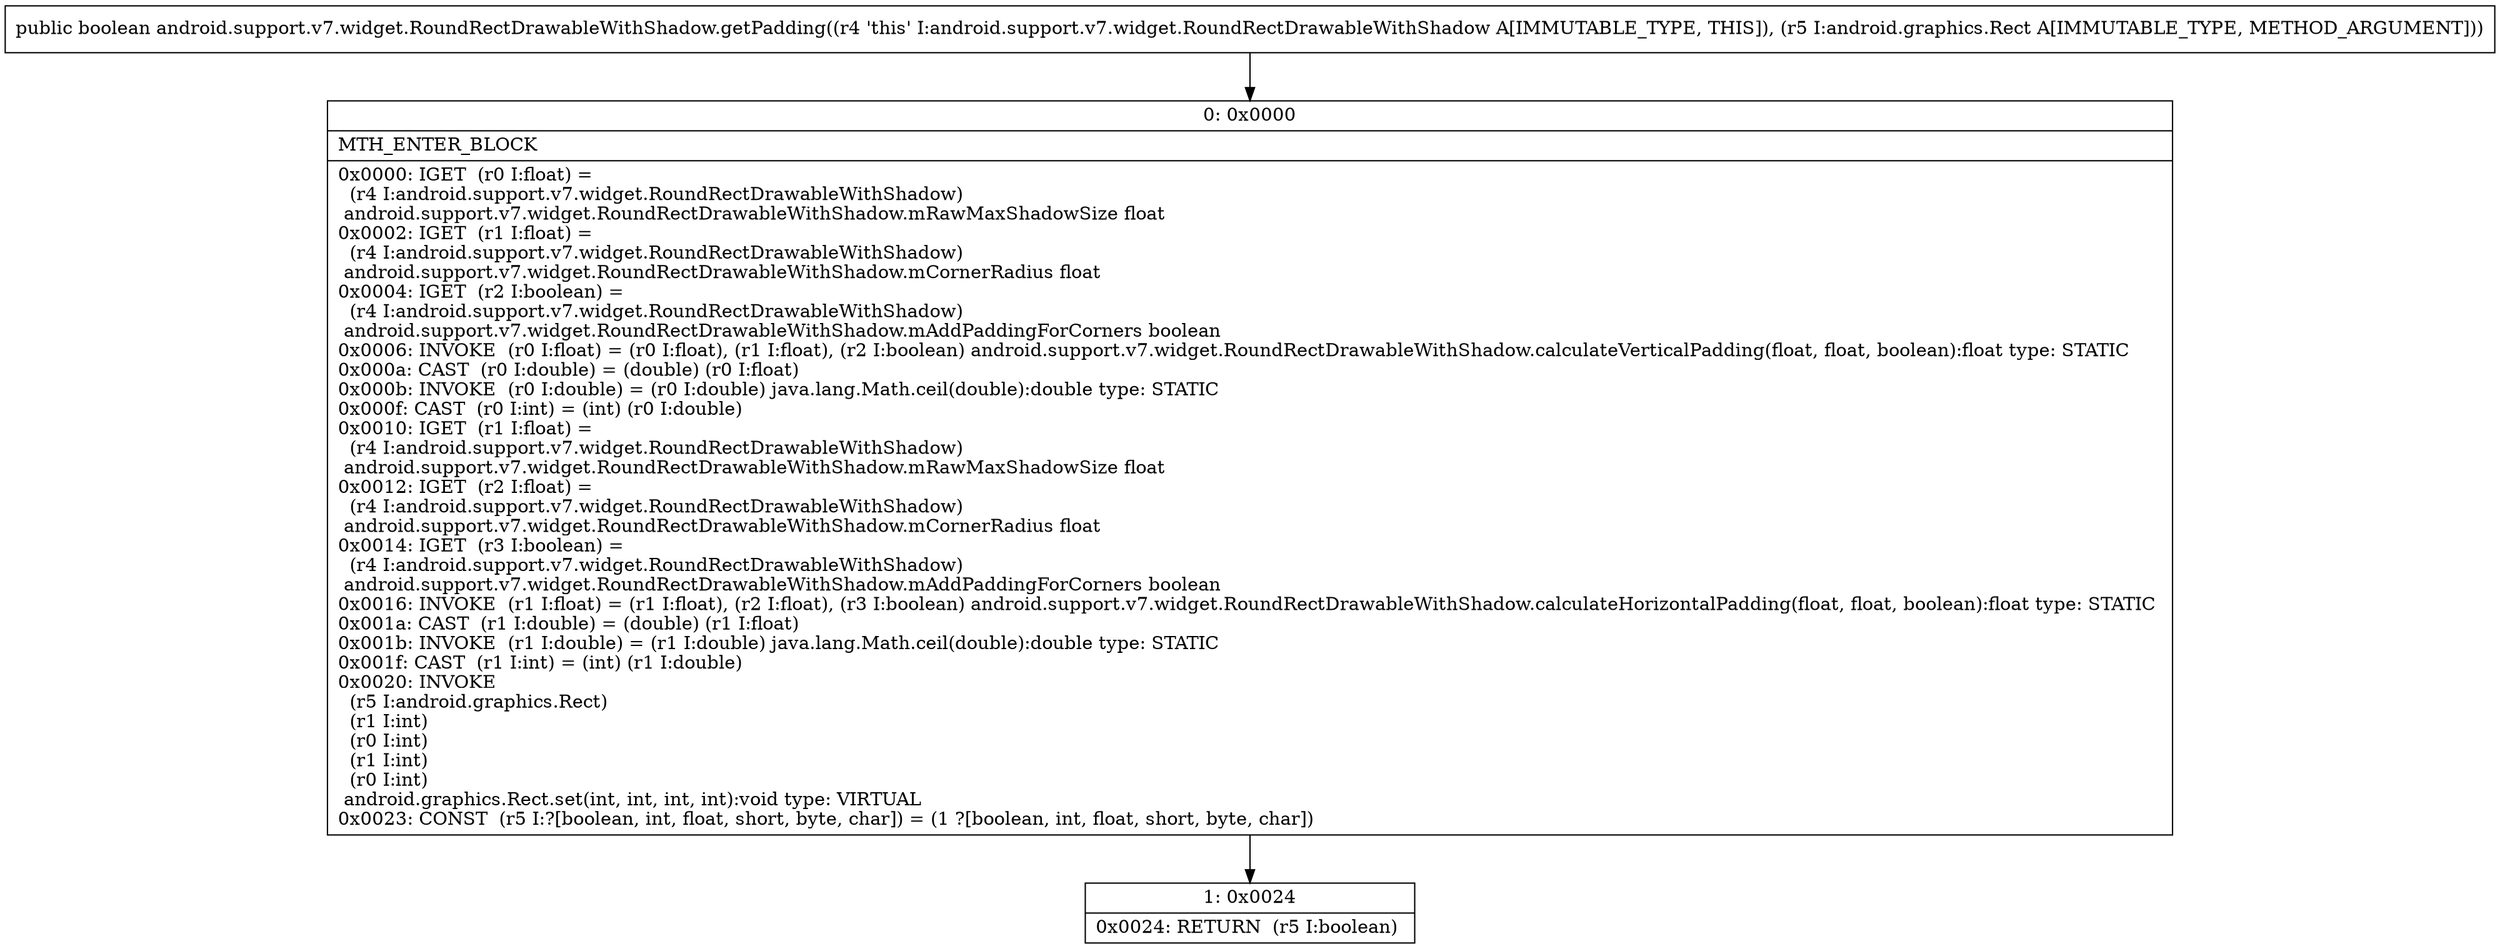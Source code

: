 digraph "CFG forandroid.support.v7.widget.RoundRectDrawableWithShadow.getPadding(Landroid\/graphics\/Rect;)Z" {
Node_0 [shape=record,label="{0\:\ 0x0000|MTH_ENTER_BLOCK\l|0x0000: IGET  (r0 I:float) = \l  (r4 I:android.support.v7.widget.RoundRectDrawableWithShadow)\l android.support.v7.widget.RoundRectDrawableWithShadow.mRawMaxShadowSize float \l0x0002: IGET  (r1 I:float) = \l  (r4 I:android.support.v7.widget.RoundRectDrawableWithShadow)\l android.support.v7.widget.RoundRectDrawableWithShadow.mCornerRadius float \l0x0004: IGET  (r2 I:boolean) = \l  (r4 I:android.support.v7.widget.RoundRectDrawableWithShadow)\l android.support.v7.widget.RoundRectDrawableWithShadow.mAddPaddingForCorners boolean \l0x0006: INVOKE  (r0 I:float) = (r0 I:float), (r1 I:float), (r2 I:boolean) android.support.v7.widget.RoundRectDrawableWithShadow.calculateVerticalPadding(float, float, boolean):float type: STATIC \l0x000a: CAST  (r0 I:double) = (double) (r0 I:float) \l0x000b: INVOKE  (r0 I:double) = (r0 I:double) java.lang.Math.ceil(double):double type: STATIC \l0x000f: CAST  (r0 I:int) = (int) (r0 I:double) \l0x0010: IGET  (r1 I:float) = \l  (r4 I:android.support.v7.widget.RoundRectDrawableWithShadow)\l android.support.v7.widget.RoundRectDrawableWithShadow.mRawMaxShadowSize float \l0x0012: IGET  (r2 I:float) = \l  (r4 I:android.support.v7.widget.RoundRectDrawableWithShadow)\l android.support.v7.widget.RoundRectDrawableWithShadow.mCornerRadius float \l0x0014: IGET  (r3 I:boolean) = \l  (r4 I:android.support.v7.widget.RoundRectDrawableWithShadow)\l android.support.v7.widget.RoundRectDrawableWithShadow.mAddPaddingForCorners boolean \l0x0016: INVOKE  (r1 I:float) = (r1 I:float), (r2 I:float), (r3 I:boolean) android.support.v7.widget.RoundRectDrawableWithShadow.calculateHorizontalPadding(float, float, boolean):float type: STATIC \l0x001a: CAST  (r1 I:double) = (double) (r1 I:float) \l0x001b: INVOKE  (r1 I:double) = (r1 I:double) java.lang.Math.ceil(double):double type: STATIC \l0x001f: CAST  (r1 I:int) = (int) (r1 I:double) \l0x0020: INVOKE  \l  (r5 I:android.graphics.Rect)\l  (r1 I:int)\l  (r0 I:int)\l  (r1 I:int)\l  (r0 I:int)\l android.graphics.Rect.set(int, int, int, int):void type: VIRTUAL \l0x0023: CONST  (r5 I:?[boolean, int, float, short, byte, char]) = (1 ?[boolean, int, float, short, byte, char]) \l}"];
Node_1 [shape=record,label="{1\:\ 0x0024|0x0024: RETURN  (r5 I:boolean) \l}"];
MethodNode[shape=record,label="{public boolean android.support.v7.widget.RoundRectDrawableWithShadow.getPadding((r4 'this' I:android.support.v7.widget.RoundRectDrawableWithShadow A[IMMUTABLE_TYPE, THIS]), (r5 I:android.graphics.Rect A[IMMUTABLE_TYPE, METHOD_ARGUMENT])) }"];
MethodNode -> Node_0;
Node_0 -> Node_1;
}

